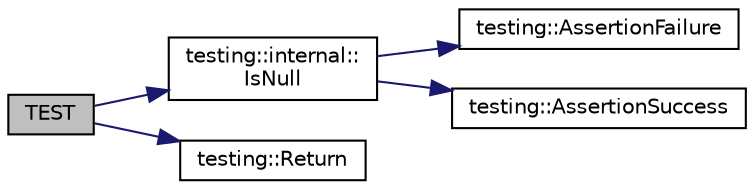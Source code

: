 digraph "TEST"
{
 // LATEX_PDF_SIZE
  bgcolor="transparent";
  edge [fontname="Helvetica",fontsize="10",labelfontname="Helvetica",labelfontsize="10"];
  node [fontname="Helvetica",fontsize="10",shape=record];
  rankdir="LR";
  Node1 [label="TEST",height=0.2,width=0.4,color="black", fillcolor="grey75", style="filled", fontcolor="black",tooltip=" "];
  Node1 -> Node2 [color="midnightblue",fontsize="10",style="solid",fontname="Helvetica"];
  Node2 [label="testing::internal::\lIsNull",height=0.2,width=0.4,color="black",URL="$namespacetesting_1_1internal.html#adcfd37a66bc4cb0e8291cf46e1a6c72b",tooltip=" "];
  Node2 -> Node3 [color="midnightblue",fontsize="10",style="solid",fontname="Helvetica"];
  Node3 [label="testing::AssertionFailure",height=0.2,width=0.4,color="black",URL="$namespacetesting.html#a75cb789614cb1c28c34627a4a3c053df",tooltip=" "];
  Node2 -> Node4 [color="midnightblue",fontsize="10",style="solid",fontname="Helvetica"];
  Node4 [label="testing::AssertionSuccess",height=0.2,width=0.4,color="black",URL="$namespacetesting.html#ac1d0baedb17286c5c6c87bd1a45da8ac",tooltip=" "];
  Node1 -> Node5 [color="midnightblue",fontsize="10",style="solid",fontname="Helvetica"];
  Node5 [label="testing::Return",height=0.2,width=0.4,color="black",URL="$namespacetesting.html#af6d1c13e9376c77671e37545cd84359c",tooltip=" "];
}
